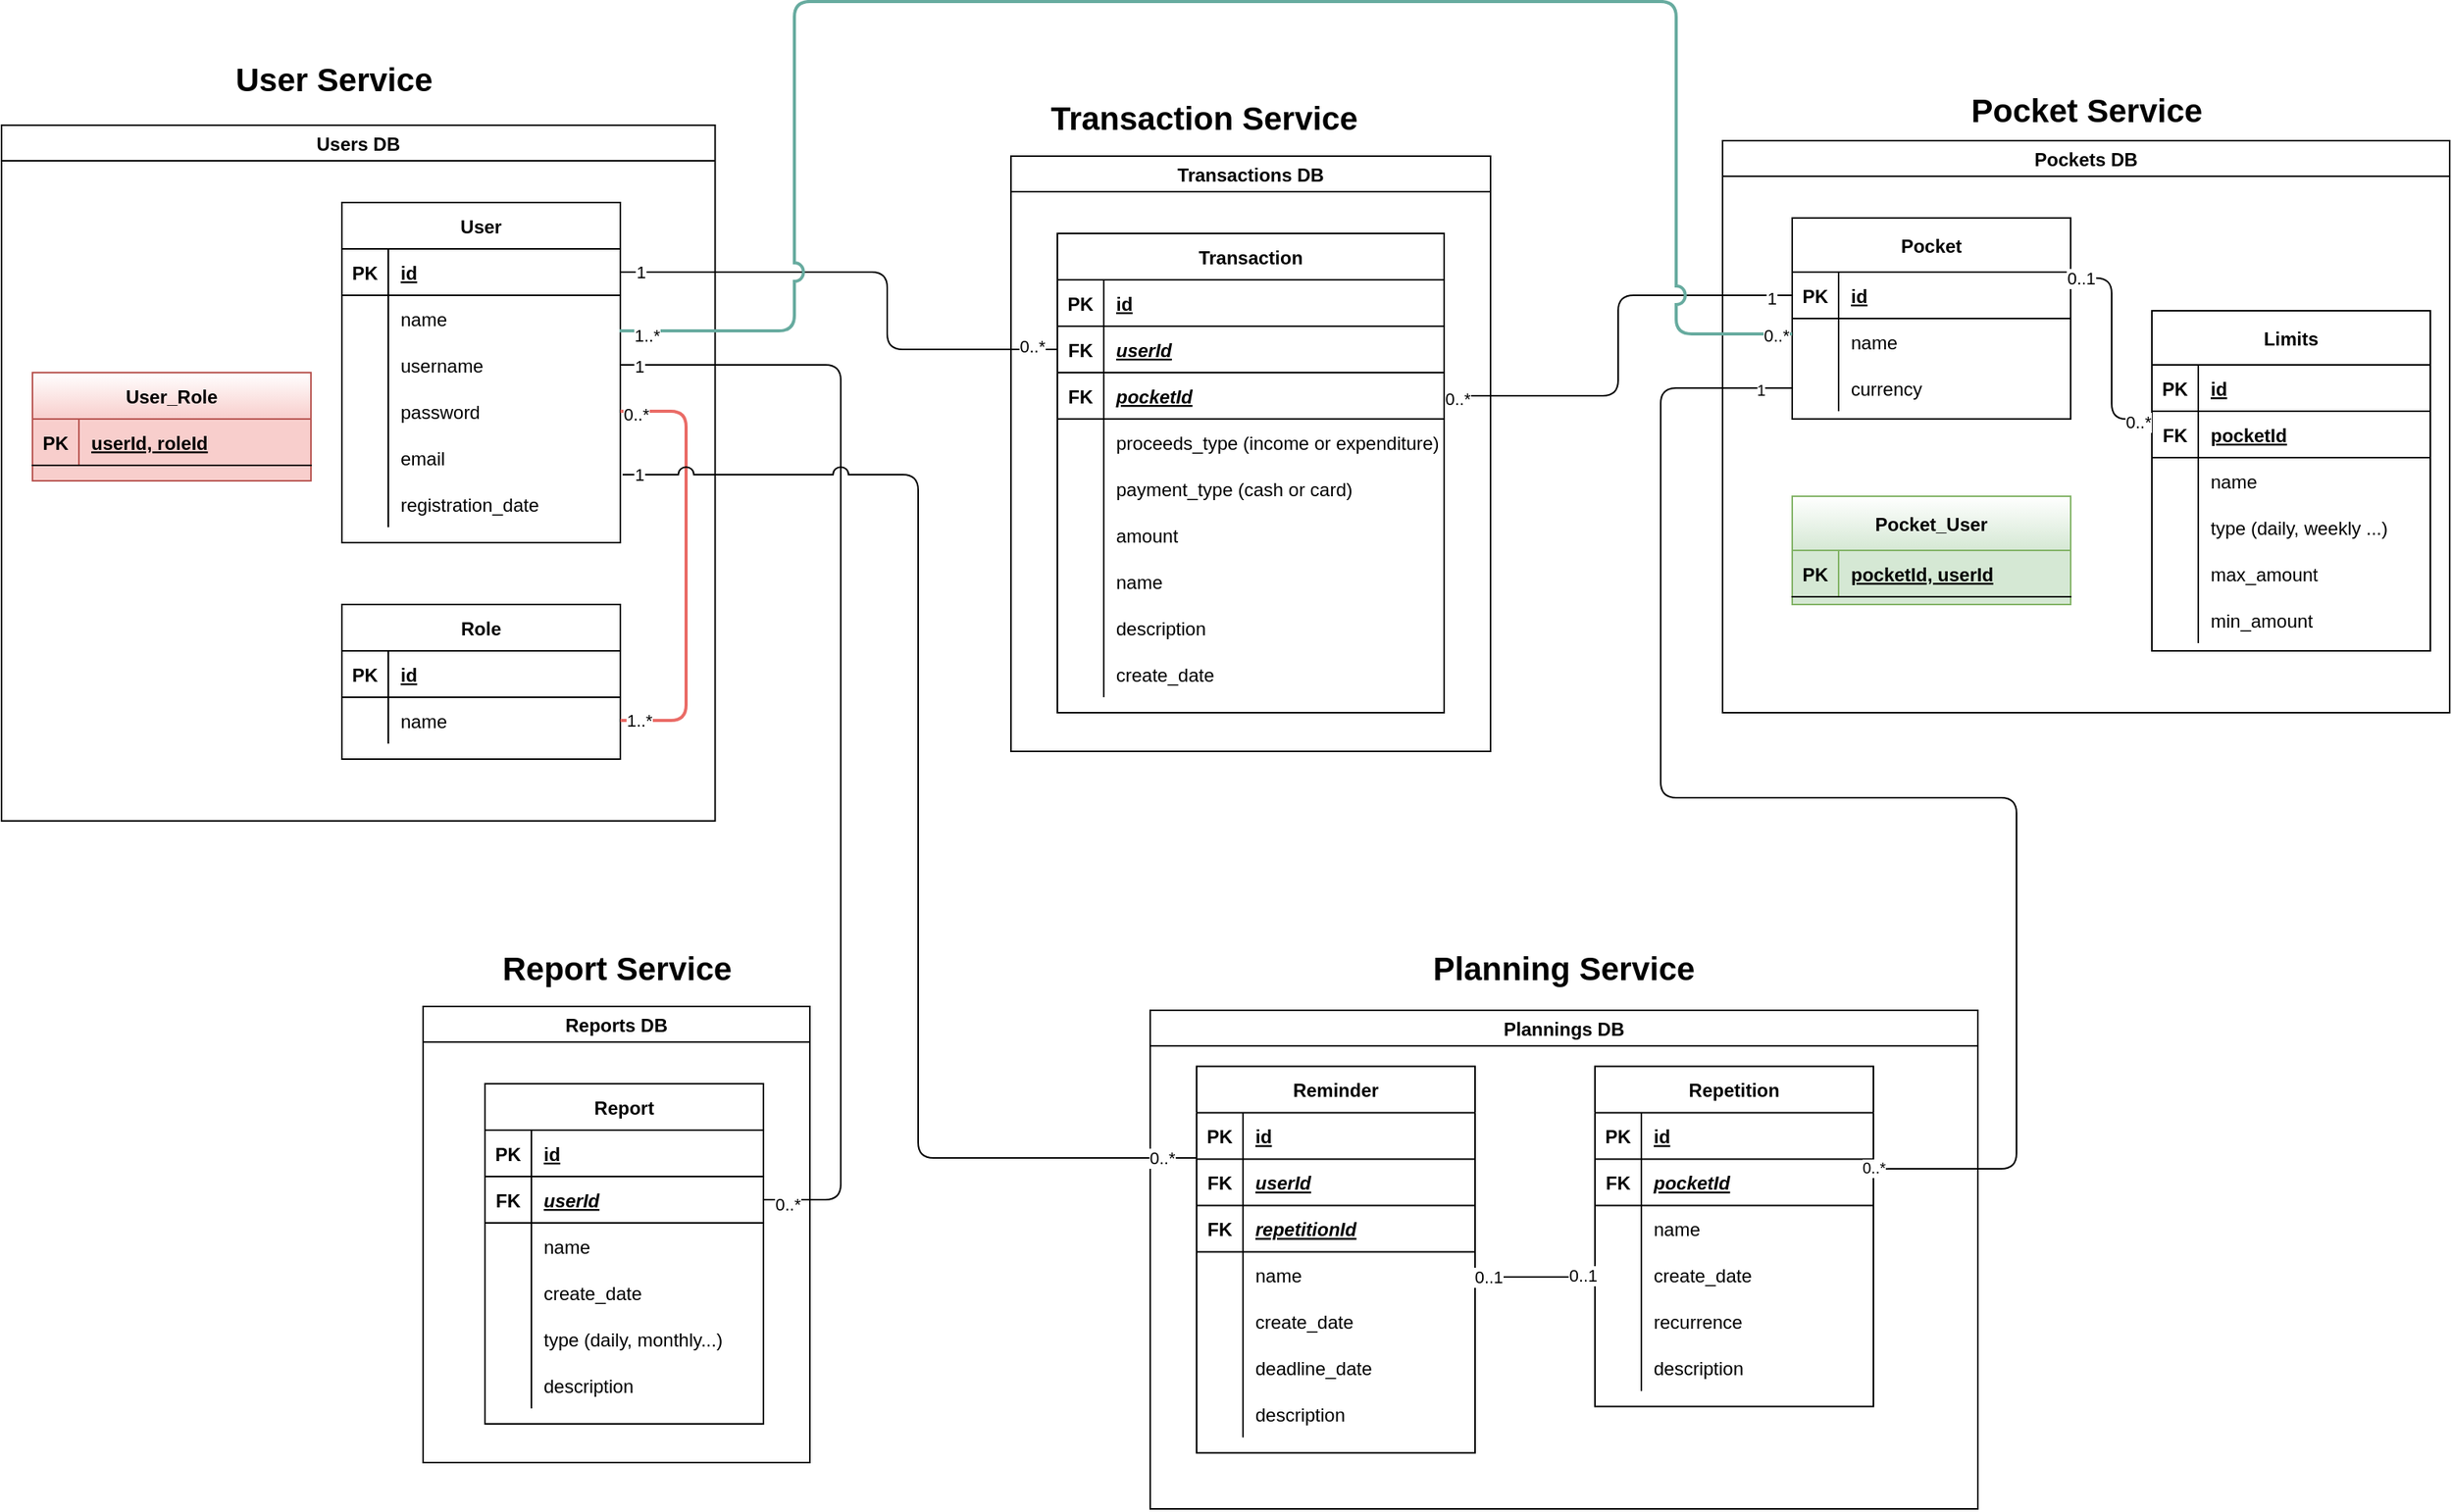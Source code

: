 <mxfile version="15.3.4" type="device"><diagram id="Ny-H4_cbtCI6miQQvlHN" name="Page-1"><mxGraphModel dx="1422" dy="794" grid="1" gridSize="10" guides="1" tooltips="1" connect="1" arrows="1" fold="1" page="1" pageScale="1" pageWidth="1700" pageHeight="1169" math="0" shadow="0"><root><mxCell id="0"/><mxCell id="1" parent="0"/><mxCell id="x8XC72IDpbSKFg_d70Hb-109" value="Plannings DB" style="swimlane;fillColor=none;" parent="1" vertex="1"><mxGeometry x="772.5" y="722.47" width="535" height="322.5" as="geometry"/></mxCell><mxCell id="x8XC72IDpbSKFg_d70Hb-57" value="Reminder" style="shape=table;startSize=30;container=1;collapsible=1;childLayout=tableLayout;fixedRows=1;rowLines=0;fontStyle=1;align=center;resizeLast=1;flipH=1;" parent="x8XC72IDpbSKFg_d70Hb-109" vertex="1"><mxGeometry x="30" y="36.25" width="180" height="250" as="geometry"><mxRectangle x="320" y="330" width="60" height="30" as="alternateBounds"/></mxGeometry></mxCell><mxCell id="x8XC72IDpbSKFg_d70Hb-58" value="" style="shape=partialRectangle;collapsible=0;dropTarget=0;pointerEvents=0;fillColor=none;top=0;left=0;bottom=1;right=0;points=[[0,0.5],[1,0.5]];portConstraint=eastwest;" parent="x8XC72IDpbSKFg_d70Hb-57" vertex="1"><mxGeometry y="30" width="180" height="30" as="geometry"/></mxCell><mxCell id="x8XC72IDpbSKFg_d70Hb-59" value="PK" style="shape=partialRectangle;connectable=0;fillColor=none;top=0;left=0;bottom=0;right=0;fontStyle=1;overflow=hidden;" parent="x8XC72IDpbSKFg_d70Hb-58" vertex="1"><mxGeometry width="30" height="30" as="geometry"><mxRectangle width="30" height="30" as="alternateBounds"/></mxGeometry></mxCell><mxCell id="x8XC72IDpbSKFg_d70Hb-60" value="id" style="shape=partialRectangle;connectable=0;fillColor=none;top=0;left=0;bottom=0;right=0;align=left;spacingLeft=6;fontStyle=5;overflow=hidden;" parent="x8XC72IDpbSKFg_d70Hb-58" vertex="1"><mxGeometry x="30" width="150" height="30" as="geometry"><mxRectangle width="150" height="30" as="alternateBounds"/></mxGeometry></mxCell><mxCell id="x8XC72IDpbSKFg_d70Hb-191" value="" style="shape=partialRectangle;collapsible=0;dropTarget=0;pointerEvents=0;fillColor=none;top=0;left=0;bottom=1;right=0;points=[[0,0.5],[1,0.5]];portConstraint=eastwest;" parent="x8XC72IDpbSKFg_d70Hb-57" vertex="1"><mxGeometry y="60" width="180" height="30" as="geometry"/></mxCell><mxCell id="x8XC72IDpbSKFg_d70Hb-192" value="FK" style="shape=partialRectangle;connectable=0;fillColor=none;top=0;left=0;bottom=0;right=0;fontStyle=1;overflow=hidden;" parent="x8XC72IDpbSKFg_d70Hb-191" vertex="1"><mxGeometry width="30" height="30" as="geometry"><mxRectangle width="30" height="30" as="alternateBounds"/></mxGeometry></mxCell><mxCell id="x8XC72IDpbSKFg_d70Hb-193" value="userId" style="shape=partialRectangle;connectable=0;fillColor=none;top=0;left=0;bottom=0;right=0;align=left;spacingLeft=6;fontStyle=7;overflow=hidden;" parent="x8XC72IDpbSKFg_d70Hb-191" vertex="1"><mxGeometry x="30" width="150" height="30" as="geometry"><mxRectangle width="150" height="30" as="alternateBounds"/></mxGeometry></mxCell><mxCell id="h6rzD6__uXM47wu0BbKr-4" style="shape=partialRectangle;collapsible=0;dropTarget=0;pointerEvents=0;fillColor=none;top=0;left=0;bottom=1;right=0;points=[[0,0.5],[1,0.5]];portConstraint=eastwest;" vertex="1" parent="x8XC72IDpbSKFg_d70Hb-57"><mxGeometry y="90" width="180" height="30" as="geometry"/></mxCell><mxCell id="h6rzD6__uXM47wu0BbKr-5" value="FK" style="shape=partialRectangle;connectable=0;fillColor=none;top=0;left=0;bottom=0;right=0;fontStyle=1;overflow=hidden;" vertex="1" parent="h6rzD6__uXM47wu0BbKr-4"><mxGeometry width="30" height="30" as="geometry"><mxRectangle width="30" height="30" as="alternateBounds"/></mxGeometry></mxCell><mxCell id="h6rzD6__uXM47wu0BbKr-6" value="repetitionId" style="shape=partialRectangle;connectable=0;fillColor=none;top=0;left=0;bottom=0;right=0;align=left;spacingLeft=6;fontStyle=7;overflow=hidden;" vertex="1" parent="h6rzD6__uXM47wu0BbKr-4"><mxGeometry x="30" width="150" height="30" as="geometry"><mxRectangle width="150" height="30" as="alternateBounds"/></mxGeometry></mxCell><mxCell id="x8XC72IDpbSKFg_d70Hb-61" value="" style="shape=partialRectangle;collapsible=0;dropTarget=0;pointerEvents=0;fillColor=none;top=0;left=0;bottom=0;right=0;points=[[0,0.5],[1,0.5]];portConstraint=eastwest;" parent="x8XC72IDpbSKFg_d70Hb-57" vertex="1"><mxGeometry y="120" width="180" height="30" as="geometry"/></mxCell><mxCell id="x8XC72IDpbSKFg_d70Hb-62" value="" style="shape=partialRectangle;connectable=0;fillColor=none;top=0;left=0;bottom=0;right=0;editable=1;overflow=hidden;" parent="x8XC72IDpbSKFg_d70Hb-61" vertex="1"><mxGeometry width="30" height="30" as="geometry"><mxRectangle width="30" height="30" as="alternateBounds"/></mxGeometry></mxCell><mxCell id="x8XC72IDpbSKFg_d70Hb-63" value="name" style="shape=partialRectangle;connectable=0;fillColor=none;top=0;left=0;bottom=0;right=0;align=left;spacingLeft=6;overflow=hidden;" parent="x8XC72IDpbSKFg_d70Hb-61" vertex="1"><mxGeometry x="30" width="150" height="30" as="geometry"><mxRectangle width="150" height="30" as="alternateBounds"/></mxGeometry></mxCell><mxCell id="x8XC72IDpbSKFg_d70Hb-64" value="" style="shape=partialRectangle;collapsible=0;dropTarget=0;pointerEvents=0;fillColor=none;top=0;left=0;bottom=0;right=0;points=[[0,0.5],[1,0.5]];portConstraint=eastwest;" parent="x8XC72IDpbSKFg_d70Hb-57" vertex="1"><mxGeometry y="150" width="180" height="30" as="geometry"/></mxCell><mxCell id="x8XC72IDpbSKFg_d70Hb-65" value="" style="shape=partialRectangle;connectable=0;fillColor=none;top=0;left=0;bottom=0;right=0;editable=1;overflow=hidden;" parent="x8XC72IDpbSKFg_d70Hb-64" vertex="1"><mxGeometry width="30" height="30" as="geometry"><mxRectangle width="30" height="30" as="alternateBounds"/></mxGeometry></mxCell><mxCell id="x8XC72IDpbSKFg_d70Hb-66" value="create_date" style="shape=partialRectangle;connectable=0;fillColor=none;top=0;left=0;bottom=0;right=0;align=left;spacingLeft=6;overflow=hidden;" parent="x8XC72IDpbSKFg_d70Hb-64" vertex="1"><mxGeometry x="30" width="150" height="30" as="geometry"><mxRectangle width="150" height="30" as="alternateBounds"/></mxGeometry></mxCell><mxCell id="x8XC72IDpbSKFg_d70Hb-67" value="" style="shape=partialRectangle;collapsible=0;dropTarget=0;pointerEvents=0;fillColor=none;top=0;left=0;bottom=0;right=0;points=[[0,0.5],[1,0.5]];portConstraint=eastwest;" parent="x8XC72IDpbSKFg_d70Hb-57" vertex="1"><mxGeometry y="180" width="180" height="30" as="geometry"/></mxCell><mxCell id="x8XC72IDpbSKFg_d70Hb-68" value="" style="shape=partialRectangle;connectable=0;fillColor=none;top=0;left=0;bottom=0;right=0;editable=1;overflow=hidden;" parent="x8XC72IDpbSKFg_d70Hb-67" vertex="1"><mxGeometry width="30" height="30" as="geometry"><mxRectangle width="30" height="30" as="alternateBounds"/></mxGeometry></mxCell><mxCell id="x8XC72IDpbSKFg_d70Hb-69" value="deadline_date" style="shape=partialRectangle;connectable=0;fillColor=none;top=0;left=0;bottom=0;right=0;align=left;spacingLeft=6;overflow=hidden;" parent="x8XC72IDpbSKFg_d70Hb-67" vertex="1"><mxGeometry x="30" width="150" height="30" as="geometry"><mxRectangle width="150" height="30" as="alternateBounds"/></mxGeometry></mxCell><mxCell id="x8XC72IDpbSKFg_d70Hb-197" value="" style="shape=partialRectangle;collapsible=0;dropTarget=0;pointerEvents=0;fillColor=none;top=0;left=0;bottom=0;right=0;points=[[0,0.5],[1,0.5]];portConstraint=eastwest;" parent="x8XC72IDpbSKFg_d70Hb-57" vertex="1"><mxGeometry y="210" width="180" height="30" as="geometry"/></mxCell><mxCell id="x8XC72IDpbSKFg_d70Hb-198" value="" style="shape=partialRectangle;connectable=0;fillColor=none;top=0;left=0;bottom=0;right=0;editable=1;overflow=hidden;" parent="x8XC72IDpbSKFg_d70Hb-197" vertex="1"><mxGeometry width="30" height="30" as="geometry"><mxRectangle width="30" height="30" as="alternateBounds"/></mxGeometry></mxCell><mxCell id="x8XC72IDpbSKFg_d70Hb-199" value="description" style="shape=partialRectangle;connectable=0;fillColor=none;top=0;left=0;bottom=0;right=0;align=left;spacingLeft=6;overflow=hidden;" parent="x8XC72IDpbSKFg_d70Hb-197" vertex="1"><mxGeometry x="30" width="150" height="30" as="geometry"><mxRectangle width="150" height="30" as="alternateBounds"/></mxGeometry></mxCell><mxCell id="x8XC72IDpbSKFg_d70Hb-212" value="Repetition" style="shape=table;startSize=30;container=1;collapsible=1;childLayout=tableLayout;fixedRows=1;rowLines=0;fontStyle=1;align=center;resizeLast=1;flipH=1;" parent="x8XC72IDpbSKFg_d70Hb-109" vertex="1"><mxGeometry x="287.5" y="36.25" width="180" height="220" as="geometry"><mxRectangle x="320" y="330" width="60" height="30" as="alternateBounds"/></mxGeometry></mxCell><mxCell id="x8XC72IDpbSKFg_d70Hb-213" value="" style="shape=partialRectangle;collapsible=0;dropTarget=0;pointerEvents=0;fillColor=none;top=0;left=0;bottom=1;right=0;points=[[0,0.5],[1,0.5]];portConstraint=eastwest;" parent="x8XC72IDpbSKFg_d70Hb-212" vertex="1"><mxGeometry y="30" width="180" height="30" as="geometry"/></mxCell><mxCell id="x8XC72IDpbSKFg_d70Hb-214" value="PK" style="shape=partialRectangle;connectable=0;fillColor=none;top=0;left=0;bottom=0;right=0;fontStyle=1;overflow=hidden;" parent="x8XC72IDpbSKFg_d70Hb-213" vertex="1"><mxGeometry width="30" height="30" as="geometry"><mxRectangle width="30" height="30" as="alternateBounds"/></mxGeometry></mxCell><mxCell id="x8XC72IDpbSKFg_d70Hb-215" value="id" style="shape=partialRectangle;connectable=0;fillColor=none;top=0;left=0;bottom=0;right=0;align=left;spacingLeft=6;fontStyle=5;overflow=hidden;" parent="x8XC72IDpbSKFg_d70Hb-213" vertex="1"><mxGeometry x="30" width="150" height="30" as="geometry"><mxRectangle width="150" height="30" as="alternateBounds"/></mxGeometry></mxCell><mxCell id="x8XC72IDpbSKFg_d70Hb-216" value="" style="shape=partialRectangle;collapsible=0;dropTarget=0;pointerEvents=0;fillColor=none;top=0;left=0;bottom=1;right=0;points=[[0,0.5],[1,0.5]];portConstraint=eastwest;" parent="x8XC72IDpbSKFg_d70Hb-212" vertex="1"><mxGeometry y="60" width="180" height="30" as="geometry"/></mxCell><mxCell id="x8XC72IDpbSKFg_d70Hb-217" value="FK" style="shape=partialRectangle;connectable=0;fillColor=none;top=0;left=0;bottom=0;right=0;fontStyle=1;overflow=hidden;" parent="x8XC72IDpbSKFg_d70Hb-216" vertex="1"><mxGeometry width="30" height="30" as="geometry"><mxRectangle width="30" height="30" as="alternateBounds"/></mxGeometry></mxCell><mxCell id="x8XC72IDpbSKFg_d70Hb-218" value="pocketId" style="shape=partialRectangle;connectable=0;fillColor=none;top=0;left=0;bottom=0;right=0;align=left;spacingLeft=6;fontStyle=7;overflow=hidden;" parent="x8XC72IDpbSKFg_d70Hb-216" vertex="1"><mxGeometry x="30" width="150" height="30" as="geometry"><mxRectangle width="150" height="30" as="alternateBounds"/></mxGeometry></mxCell><mxCell id="x8XC72IDpbSKFg_d70Hb-219" value="" style="shape=partialRectangle;collapsible=0;dropTarget=0;pointerEvents=0;fillColor=none;top=0;left=0;bottom=0;right=0;points=[[0,0.5],[1,0.5]];portConstraint=eastwest;" parent="x8XC72IDpbSKFg_d70Hb-212" vertex="1"><mxGeometry y="90" width="180" height="30" as="geometry"/></mxCell><mxCell id="x8XC72IDpbSKFg_d70Hb-220" value="" style="shape=partialRectangle;connectable=0;fillColor=none;top=0;left=0;bottom=0;right=0;editable=1;overflow=hidden;" parent="x8XC72IDpbSKFg_d70Hb-219" vertex="1"><mxGeometry width="30" height="30" as="geometry"><mxRectangle width="30" height="30" as="alternateBounds"/></mxGeometry></mxCell><mxCell id="x8XC72IDpbSKFg_d70Hb-221" value="name" style="shape=partialRectangle;connectable=0;fillColor=none;top=0;left=0;bottom=0;right=0;align=left;spacingLeft=6;overflow=hidden;" parent="x8XC72IDpbSKFg_d70Hb-219" vertex="1"><mxGeometry x="30" width="150" height="30" as="geometry"><mxRectangle width="150" height="30" as="alternateBounds"/></mxGeometry></mxCell><mxCell id="x8XC72IDpbSKFg_d70Hb-222" value="" style="shape=partialRectangle;collapsible=0;dropTarget=0;pointerEvents=0;fillColor=none;top=0;left=0;bottom=0;right=0;points=[[0,0.5],[1,0.5]];portConstraint=eastwest;" parent="x8XC72IDpbSKFg_d70Hb-212" vertex="1"><mxGeometry y="120" width="180" height="30" as="geometry"/></mxCell><mxCell id="x8XC72IDpbSKFg_d70Hb-223" value="" style="shape=partialRectangle;connectable=0;fillColor=none;top=0;left=0;bottom=0;right=0;editable=1;overflow=hidden;" parent="x8XC72IDpbSKFg_d70Hb-222" vertex="1"><mxGeometry width="30" height="30" as="geometry"><mxRectangle width="30" height="30" as="alternateBounds"/></mxGeometry></mxCell><mxCell id="x8XC72IDpbSKFg_d70Hb-224" value="create_date" style="shape=partialRectangle;connectable=0;fillColor=none;top=0;left=0;bottom=0;right=0;align=left;spacingLeft=6;overflow=hidden;" parent="x8XC72IDpbSKFg_d70Hb-222" vertex="1"><mxGeometry x="30" width="150" height="30" as="geometry"><mxRectangle width="150" height="30" as="alternateBounds"/></mxGeometry></mxCell><mxCell id="x8XC72IDpbSKFg_d70Hb-225" value="" style="shape=partialRectangle;collapsible=0;dropTarget=0;pointerEvents=0;fillColor=none;top=0;left=0;bottom=0;right=0;points=[[0,0.5],[1,0.5]];portConstraint=eastwest;" parent="x8XC72IDpbSKFg_d70Hb-212" vertex="1"><mxGeometry y="150" width="180" height="30" as="geometry"/></mxCell><mxCell id="x8XC72IDpbSKFg_d70Hb-226" value="" style="shape=partialRectangle;connectable=0;fillColor=none;top=0;left=0;bottom=0;right=0;editable=1;overflow=hidden;" parent="x8XC72IDpbSKFg_d70Hb-225" vertex="1"><mxGeometry width="30" height="30" as="geometry"><mxRectangle width="30" height="30" as="alternateBounds"/></mxGeometry></mxCell><mxCell id="x8XC72IDpbSKFg_d70Hb-227" value="recurrence" style="shape=partialRectangle;connectable=0;fillColor=none;top=0;left=0;bottom=0;right=0;align=left;spacingLeft=6;overflow=hidden;" parent="x8XC72IDpbSKFg_d70Hb-225" vertex="1"><mxGeometry x="30" width="150" height="30" as="geometry"><mxRectangle width="150" height="30" as="alternateBounds"/></mxGeometry></mxCell><mxCell id="x8XC72IDpbSKFg_d70Hb-228" value="" style="shape=partialRectangle;collapsible=0;dropTarget=0;pointerEvents=0;fillColor=none;top=0;left=0;bottom=0;right=0;points=[[0,0.5],[1,0.5]];portConstraint=eastwest;" parent="x8XC72IDpbSKFg_d70Hb-212" vertex="1"><mxGeometry y="180" width="180" height="30" as="geometry"/></mxCell><mxCell id="x8XC72IDpbSKFg_d70Hb-229" value="" style="shape=partialRectangle;connectable=0;fillColor=none;top=0;left=0;bottom=0;right=0;editable=1;overflow=hidden;" parent="x8XC72IDpbSKFg_d70Hb-228" vertex="1"><mxGeometry width="30" height="30" as="geometry"><mxRectangle width="30" height="30" as="alternateBounds"/></mxGeometry></mxCell><mxCell id="x8XC72IDpbSKFg_d70Hb-230" value="description" style="shape=partialRectangle;connectable=0;fillColor=none;top=0;left=0;bottom=0;right=0;align=left;spacingLeft=6;overflow=hidden;" parent="x8XC72IDpbSKFg_d70Hb-228" vertex="1"><mxGeometry x="30" width="150" height="30" as="geometry"><mxRectangle width="150" height="30" as="alternateBounds"/></mxGeometry></mxCell><mxCell id="h6rzD6__uXM47wu0BbKr-2" style="edgeStyle=none;curved=1;rounded=0;orthogonalLoop=1;jettySize=auto;html=1;exitX=1;exitY=0.5;exitDx=0;exitDy=0;endArrow=none;startSize=14;endSize=14;sourcePerimeterSpacing=8;targetPerimeterSpacing=8;endFill=0;entryX=0;entryY=0.5;entryDx=0;entryDy=0;" edge="1" parent="x8XC72IDpbSKFg_d70Hb-109"><mxGeometry relative="1" as="geometry"><mxPoint x="211" y="172.5" as="sourcePoint"/><mxPoint x="288.5" y="172.5" as="targetPoint"/></mxGeometry></mxCell><mxCell id="h6rzD6__uXM47wu0BbKr-8" value="0..1" style="edgeLabel;html=1;align=center;verticalAlign=middle;resizable=0;points=[];" vertex="1" connectable="0" parent="h6rzD6__uXM47wu0BbKr-2"><mxGeometry x="-0.812" relative="1" as="geometry"><mxPoint as="offset"/></mxGeometry></mxCell><mxCell id="h6rzD6__uXM47wu0BbKr-9" value="0..1" style="edgeLabel;html=1;align=center;verticalAlign=middle;resizable=0;points=[];" vertex="1" connectable="0" parent="h6rzD6__uXM47wu0BbKr-2"><mxGeometry x="0.773" y="1" relative="1" as="geometry"><mxPoint as="offset"/></mxGeometry></mxCell><mxCell id="x8XC72IDpbSKFg_d70Hb-108" value="Reports DB" style="swimlane;fillColor=none;" parent="1" vertex="1"><mxGeometry x="302.5" y="719.97" width="250" height="295" as="geometry"/></mxCell><mxCell id="x8XC72IDpbSKFg_d70Hb-43" value="Report" style="shape=table;startSize=30;container=1;collapsible=1;childLayout=tableLayout;fixedRows=1;rowLines=0;fontStyle=1;align=center;resizeLast=1;flipH=1;" parent="x8XC72IDpbSKFg_d70Hb-108" vertex="1"><mxGeometry x="40" y="50.03" width="180" height="220" as="geometry"><mxRectangle x="320" y="330" width="60" height="30" as="alternateBounds"/></mxGeometry></mxCell><mxCell id="x8XC72IDpbSKFg_d70Hb-44" value="" style="shape=partialRectangle;collapsible=0;dropTarget=0;pointerEvents=0;fillColor=none;top=0;left=0;bottom=1;right=0;points=[[0,0.5],[1,0.5]];portConstraint=eastwest;" parent="x8XC72IDpbSKFg_d70Hb-43" vertex="1"><mxGeometry y="30" width="180" height="30" as="geometry"/></mxCell><mxCell id="x8XC72IDpbSKFg_d70Hb-45" value="PK" style="shape=partialRectangle;connectable=0;fillColor=none;top=0;left=0;bottom=0;right=0;fontStyle=1;overflow=hidden;" parent="x8XC72IDpbSKFg_d70Hb-44" vertex="1"><mxGeometry width="30" height="30" as="geometry"><mxRectangle width="30" height="30" as="alternateBounds"/></mxGeometry></mxCell><mxCell id="x8XC72IDpbSKFg_d70Hb-46" value="id" style="shape=partialRectangle;connectable=0;fillColor=none;top=0;left=0;bottom=0;right=0;align=left;spacingLeft=6;fontStyle=5;overflow=hidden;" parent="x8XC72IDpbSKFg_d70Hb-44" vertex="1"><mxGeometry x="30" width="150" height="30" as="geometry"><mxRectangle width="150" height="30" as="alternateBounds"/></mxGeometry></mxCell><mxCell id="x8XC72IDpbSKFg_d70Hb-131" value="" style="shape=partialRectangle;collapsible=0;dropTarget=0;pointerEvents=0;fillColor=none;top=0;left=0;bottom=1;right=0;points=[[0,0.5],[1,0.5]];portConstraint=eastwest;" parent="x8XC72IDpbSKFg_d70Hb-43" vertex="1"><mxGeometry y="60" width="180" height="30" as="geometry"/></mxCell><mxCell id="x8XC72IDpbSKFg_d70Hb-132" value="FK" style="shape=partialRectangle;connectable=0;fillColor=none;top=0;left=0;bottom=0;right=0;fontStyle=1;overflow=hidden;" parent="x8XC72IDpbSKFg_d70Hb-131" vertex="1"><mxGeometry width="30" height="30" as="geometry"><mxRectangle width="30" height="30" as="alternateBounds"/></mxGeometry></mxCell><mxCell id="x8XC72IDpbSKFg_d70Hb-133" value="userId" style="shape=partialRectangle;connectable=0;fillColor=none;top=0;left=0;bottom=0;right=0;align=left;spacingLeft=6;fontStyle=7;overflow=hidden;" parent="x8XC72IDpbSKFg_d70Hb-131" vertex="1"><mxGeometry x="30" width="150" height="30" as="geometry"><mxRectangle width="150" height="30" as="alternateBounds"/></mxGeometry></mxCell><mxCell id="x8XC72IDpbSKFg_d70Hb-47" value="" style="shape=partialRectangle;collapsible=0;dropTarget=0;pointerEvents=0;fillColor=none;top=0;left=0;bottom=0;right=0;points=[[0,0.5],[1,0.5]];portConstraint=eastwest;" parent="x8XC72IDpbSKFg_d70Hb-43" vertex="1"><mxGeometry y="90" width="180" height="30" as="geometry"/></mxCell><mxCell id="x8XC72IDpbSKFg_d70Hb-48" value="" style="shape=partialRectangle;connectable=0;fillColor=none;top=0;left=0;bottom=0;right=0;editable=1;overflow=hidden;" parent="x8XC72IDpbSKFg_d70Hb-47" vertex="1"><mxGeometry width="30" height="30" as="geometry"><mxRectangle width="30" height="30" as="alternateBounds"/></mxGeometry></mxCell><mxCell id="x8XC72IDpbSKFg_d70Hb-49" value="name" style="shape=partialRectangle;connectable=0;fillColor=none;top=0;left=0;bottom=0;right=0;align=left;spacingLeft=6;overflow=hidden;" parent="x8XC72IDpbSKFg_d70Hb-47" vertex="1"><mxGeometry x="30" width="150" height="30" as="geometry"><mxRectangle width="150" height="30" as="alternateBounds"/></mxGeometry></mxCell><mxCell id="x8XC72IDpbSKFg_d70Hb-50" value="" style="shape=partialRectangle;collapsible=0;dropTarget=0;pointerEvents=0;fillColor=none;top=0;left=0;bottom=0;right=0;points=[[0,0.5],[1,0.5]];portConstraint=eastwest;" parent="x8XC72IDpbSKFg_d70Hb-43" vertex="1"><mxGeometry y="120" width="180" height="30" as="geometry"/></mxCell><mxCell id="x8XC72IDpbSKFg_d70Hb-51" value="" style="shape=partialRectangle;connectable=0;fillColor=none;top=0;left=0;bottom=0;right=0;editable=1;overflow=hidden;" parent="x8XC72IDpbSKFg_d70Hb-50" vertex="1"><mxGeometry width="30" height="30" as="geometry"><mxRectangle width="30" height="30" as="alternateBounds"/></mxGeometry></mxCell><mxCell id="x8XC72IDpbSKFg_d70Hb-52" value="create_date" style="shape=partialRectangle;connectable=0;fillColor=none;top=0;left=0;bottom=0;right=0;align=left;spacingLeft=6;overflow=hidden;" parent="x8XC72IDpbSKFg_d70Hb-50" vertex="1"><mxGeometry x="30" width="150" height="30" as="geometry"><mxRectangle width="150" height="30" as="alternateBounds"/></mxGeometry></mxCell><mxCell id="h6rzD6__uXM47wu0BbKr-10" value="" style="shape=partialRectangle;collapsible=0;dropTarget=0;pointerEvents=0;fillColor=none;top=0;left=0;bottom=0;right=0;points=[[0,0.5],[1,0.5]];portConstraint=eastwest;" vertex="1" parent="x8XC72IDpbSKFg_d70Hb-43"><mxGeometry y="150" width="180" height="30" as="geometry"/></mxCell><mxCell id="h6rzD6__uXM47wu0BbKr-11" value="" style="shape=partialRectangle;connectable=0;fillColor=none;top=0;left=0;bottom=0;right=0;editable=1;overflow=hidden;" vertex="1" parent="h6rzD6__uXM47wu0BbKr-10"><mxGeometry width="30" height="30" as="geometry"><mxRectangle width="30" height="30" as="alternateBounds"/></mxGeometry></mxCell><mxCell id="h6rzD6__uXM47wu0BbKr-12" value="type (daily, monthly...)" style="shape=partialRectangle;connectable=0;fillColor=none;top=0;left=0;bottom=0;right=0;align=left;spacingLeft=6;overflow=hidden;" vertex="1" parent="h6rzD6__uXM47wu0BbKr-10"><mxGeometry x="30" width="150" height="30" as="geometry"><mxRectangle width="150" height="30" as="alternateBounds"/></mxGeometry></mxCell><mxCell id="x8XC72IDpbSKFg_d70Hb-194" value="" style="shape=partialRectangle;collapsible=0;dropTarget=0;pointerEvents=0;fillColor=none;top=0;left=0;bottom=0;right=0;points=[[0,0.5],[1,0.5]];portConstraint=eastwest;" parent="x8XC72IDpbSKFg_d70Hb-43" vertex="1"><mxGeometry y="180" width="180" height="30" as="geometry"/></mxCell><mxCell id="x8XC72IDpbSKFg_d70Hb-195" value="" style="shape=partialRectangle;connectable=0;fillColor=none;top=0;left=0;bottom=0;right=0;editable=1;overflow=hidden;" parent="x8XC72IDpbSKFg_d70Hb-194" vertex="1"><mxGeometry width="30" height="30" as="geometry"><mxRectangle width="30" height="30" as="alternateBounds"/></mxGeometry></mxCell><mxCell id="x8XC72IDpbSKFg_d70Hb-196" value="description" style="shape=partialRectangle;connectable=0;fillColor=none;top=0;left=0;bottom=0;right=0;align=left;spacingLeft=6;overflow=hidden;" parent="x8XC72IDpbSKFg_d70Hb-194" vertex="1"><mxGeometry x="30" width="150" height="30" as="geometry"><mxRectangle width="150" height="30" as="alternateBounds"/></mxGeometry></mxCell><mxCell id="x8XC72IDpbSKFg_d70Hb-107" value="Users DB" style="swimlane;startSize=23;swimlaneFillColor=none;fillColor=none;" parent="1" vertex="1"><mxGeometry x="30" y="149.97" width="461.25" height="450" as="geometry"/></mxCell><mxCell id="x8XC72IDpbSKFg_d70Hb-136" value="Role" style="shape=table;startSize=30;container=1;collapsible=1;childLayout=tableLayout;fixedRows=1;rowLines=0;fontStyle=1;align=center;resizeLast=1;flipH=1;" parent="x8XC72IDpbSKFg_d70Hb-107" vertex="1"><mxGeometry x="220" y="310.03" width="180" height="100" as="geometry"><mxRectangle x="320" y="330" width="60" height="30" as="alternateBounds"/></mxGeometry></mxCell><mxCell id="x8XC72IDpbSKFg_d70Hb-137" value="" style="shape=partialRectangle;collapsible=0;dropTarget=0;pointerEvents=0;fillColor=none;top=0;left=0;bottom=1;right=0;points=[[0,0.5],[1,0.5]];portConstraint=eastwest;" parent="x8XC72IDpbSKFg_d70Hb-136" vertex="1"><mxGeometry y="30" width="180" height="30" as="geometry"/></mxCell><mxCell id="x8XC72IDpbSKFg_d70Hb-138" value="PK" style="shape=partialRectangle;connectable=0;fillColor=none;top=0;left=0;bottom=0;right=0;fontStyle=1;overflow=hidden;" parent="x8XC72IDpbSKFg_d70Hb-137" vertex="1"><mxGeometry width="30" height="30" as="geometry"><mxRectangle width="30" height="30" as="alternateBounds"/></mxGeometry></mxCell><mxCell id="x8XC72IDpbSKFg_d70Hb-139" value="id" style="shape=partialRectangle;connectable=0;fillColor=none;top=0;left=0;bottom=0;right=0;align=left;spacingLeft=6;fontStyle=5;overflow=hidden;" parent="x8XC72IDpbSKFg_d70Hb-137" vertex="1"><mxGeometry x="30" width="150" height="30" as="geometry"><mxRectangle width="150" height="30" as="alternateBounds"/></mxGeometry></mxCell><mxCell id="x8XC72IDpbSKFg_d70Hb-140" value="" style="shape=partialRectangle;collapsible=0;dropTarget=0;pointerEvents=0;fillColor=none;top=0;left=0;bottom=0;right=0;points=[[0,0.5],[1,0.5]];portConstraint=eastwest;" parent="x8XC72IDpbSKFg_d70Hb-136" vertex="1"><mxGeometry y="60" width="180" height="30" as="geometry"/></mxCell><mxCell id="x8XC72IDpbSKFg_d70Hb-141" value="" style="shape=partialRectangle;connectable=0;fillColor=none;top=0;left=0;bottom=0;right=0;editable=1;overflow=hidden;" parent="x8XC72IDpbSKFg_d70Hb-140" vertex="1"><mxGeometry width="30" height="30" as="geometry"><mxRectangle width="30" height="30" as="alternateBounds"/></mxGeometry></mxCell><mxCell id="x8XC72IDpbSKFg_d70Hb-142" value="name" style="shape=partialRectangle;connectable=0;fillColor=none;top=0;left=0;bottom=0;right=0;align=left;spacingLeft=6;overflow=hidden;" parent="x8XC72IDpbSKFg_d70Hb-140" vertex="1"><mxGeometry x="30" width="150" height="30" as="geometry"><mxRectangle width="150" height="30" as="alternateBounds"/></mxGeometry></mxCell><mxCell id="h6rzD6__uXM47wu0BbKr-41" value="User_Role" style="shape=table;startSize=30;container=1;collapsible=1;childLayout=tableLayout;fixedRows=1;rowLines=0;fontStyle=1;align=center;resizeLast=1;flipH=1;fillColor=#f8cecc;strokeColor=#b85450;gradientColor=#ffffff;swimlaneFillColor=#F8CECC;gradientDirection=north;" vertex="1" parent="x8XC72IDpbSKFg_d70Hb-107"><mxGeometry x="20" y="160.03" width="180" height="70" as="geometry"><mxRectangle x="320" y="330" width="60" height="30" as="alternateBounds"/></mxGeometry></mxCell><mxCell id="h6rzD6__uXM47wu0BbKr-42" value="" style="shape=partialRectangle;collapsible=0;dropTarget=0;pointerEvents=0;fillColor=none;top=0;left=0;bottom=1;right=0;points=[[0,0.5],[1,0.5]];portConstraint=eastwest;" vertex="1" parent="h6rzD6__uXM47wu0BbKr-41"><mxGeometry y="30" width="180" height="30" as="geometry"/></mxCell><mxCell id="h6rzD6__uXM47wu0BbKr-43" value="PK" style="shape=partialRectangle;connectable=0;fillColor=none;top=0;left=0;bottom=0;right=0;fontStyle=1;overflow=hidden;" vertex="1" parent="h6rzD6__uXM47wu0BbKr-42"><mxGeometry width="30" height="30" as="geometry"><mxRectangle width="30" height="30" as="alternateBounds"/></mxGeometry></mxCell><mxCell id="h6rzD6__uXM47wu0BbKr-44" value="userId, roleId" style="shape=partialRectangle;connectable=0;fillColor=none;top=0;left=0;bottom=0;right=0;align=left;spacingLeft=6;fontStyle=5;overflow=hidden;" vertex="1" parent="h6rzD6__uXM47wu0BbKr-42"><mxGeometry x="30" width="150" height="30" as="geometry"><mxRectangle width="150" height="30" as="alternateBounds"/></mxGeometry></mxCell><mxCell id="x8XC72IDpbSKFg_d70Hb-1" value="User" style="shape=table;startSize=30;container=1;collapsible=1;childLayout=tableLayout;fixedRows=1;rowLines=0;fontStyle=1;align=center;resizeLast=1;flipH=1;" parent="x8XC72IDpbSKFg_d70Hb-107" vertex="1"><mxGeometry x="220" y="50.03" width="180" height="220" as="geometry"><mxRectangle x="320" y="330" width="60" height="30" as="alternateBounds"/></mxGeometry></mxCell><mxCell id="x8XC72IDpbSKFg_d70Hb-2" value="" style="shape=partialRectangle;collapsible=0;dropTarget=0;pointerEvents=0;fillColor=none;top=0;left=0;bottom=1;right=0;points=[[0,0.5],[1,0.5]];portConstraint=eastwest;" parent="x8XC72IDpbSKFg_d70Hb-1" vertex="1"><mxGeometry y="30" width="180" height="30" as="geometry"/></mxCell><mxCell id="x8XC72IDpbSKFg_d70Hb-3" value="PK" style="shape=partialRectangle;connectable=0;fillColor=none;top=0;left=0;bottom=0;right=0;fontStyle=1;overflow=hidden;" parent="x8XC72IDpbSKFg_d70Hb-2" vertex="1"><mxGeometry width="30" height="30" as="geometry"><mxRectangle width="30" height="30" as="alternateBounds"/></mxGeometry></mxCell><mxCell id="x8XC72IDpbSKFg_d70Hb-4" value="id" style="shape=partialRectangle;connectable=0;fillColor=none;top=0;left=0;bottom=0;right=0;align=left;spacingLeft=6;fontStyle=5;overflow=hidden;" parent="x8XC72IDpbSKFg_d70Hb-2" vertex="1"><mxGeometry x="30" width="150" height="30" as="geometry"><mxRectangle width="150" height="30" as="alternateBounds"/></mxGeometry></mxCell><mxCell id="x8XC72IDpbSKFg_d70Hb-5" value="" style="shape=partialRectangle;collapsible=0;dropTarget=0;pointerEvents=0;fillColor=none;top=0;left=0;bottom=0;right=0;points=[[0,0.5],[1,0.5]];portConstraint=eastwest;" parent="x8XC72IDpbSKFg_d70Hb-1" vertex="1"><mxGeometry y="60" width="180" height="30" as="geometry"/></mxCell><mxCell id="x8XC72IDpbSKFg_d70Hb-6" value="" style="shape=partialRectangle;connectable=0;fillColor=none;top=0;left=0;bottom=0;right=0;editable=1;overflow=hidden;" parent="x8XC72IDpbSKFg_d70Hb-5" vertex="1"><mxGeometry width="30" height="30" as="geometry"><mxRectangle width="30" height="30" as="alternateBounds"/></mxGeometry></mxCell><mxCell id="x8XC72IDpbSKFg_d70Hb-7" value="name" style="shape=partialRectangle;connectable=0;fillColor=none;top=0;left=0;bottom=0;right=0;align=left;spacingLeft=6;overflow=hidden;" parent="x8XC72IDpbSKFg_d70Hb-5" vertex="1"><mxGeometry x="30" width="150" height="30" as="geometry"><mxRectangle width="150" height="30" as="alternateBounds"/></mxGeometry></mxCell><mxCell id="x8XC72IDpbSKFg_d70Hb-8" value="" style="shape=partialRectangle;collapsible=0;dropTarget=0;pointerEvents=0;fillColor=none;top=0;left=0;bottom=0;right=0;points=[[0,0.5],[1,0.5]];portConstraint=eastwest;" parent="x8XC72IDpbSKFg_d70Hb-1" vertex="1"><mxGeometry y="90" width="180" height="30" as="geometry"/></mxCell><mxCell id="x8XC72IDpbSKFg_d70Hb-9" value="" style="shape=partialRectangle;connectable=0;fillColor=none;top=0;left=0;bottom=0;right=0;editable=1;overflow=hidden;" parent="x8XC72IDpbSKFg_d70Hb-8" vertex="1"><mxGeometry width="30" height="30" as="geometry"><mxRectangle width="30" height="30" as="alternateBounds"/></mxGeometry></mxCell><mxCell id="x8XC72IDpbSKFg_d70Hb-10" value="username" style="shape=partialRectangle;connectable=0;fillColor=none;top=0;left=0;bottom=0;right=0;align=left;spacingLeft=6;overflow=hidden;" parent="x8XC72IDpbSKFg_d70Hb-8" vertex="1"><mxGeometry x="30" width="150" height="30" as="geometry"><mxRectangle width="150" height="30" as="alternateBounds"/></mxGeometry></mxCell><mxCell id="x8XC72IDpbSKFg_d70Hb-11" value="" style="shape=partialRectangle;collapsible=0;dropTarget=0;pointerEvents=0;fillColor=none;top=0;left=0;bottom=0;right=0;points=[[0,0.5],[1,0.5]];portConstraint=eastwest;" parent="x8XC72IDpbSKFg_d70Hb-1" vertex="1"><mxGeometry y="120" width="180" height="30" as="geometry"/></mxCell><mxCell id="x8XC72IDpbSKFg_d70Hb-12" value="" style="shape=partialRectangle;connectable=0;fillColor=none;top=0;left=0;bottom=0;right=0;editable=1;overflow=hidden;" parent="x8XC72IDpbSKFg_d70Hb-11" vertex="1"><mxGeometry width="30" height="30" as="geometry"><mxRectangle width="30" height="30" as="alternateBounds"/></mxGeometry></mxCell><mxCell id="x8XC72IDpbSKFg_d70Hb-13" value="password" style="shape=partialRectangle;connectable=0;fillColor=none;top=0;left=0;bottom=0;right=0;align=left;spacingLeft=6;overflow=hidden;" parent="x8XC72IDpbSKFg_d70Hb-11" vertex="1"><mxGeometry x="30" width="150" height="30" as="geometry"><mxRectangle width="150" height="30" as="alternateBounds"/></mxGeometry></mxCell><mxCell id="x8XC72IDpbSKFg_d70Hb-110" value="" style="shape=partialRectangle;collapsible=0;dropTarget=0;pointerEvents=0;fillColor=none;top=0;left=0;bottom=0;right=0;points=[[0,0.5],[1,0.5]];portConstraint=eastwest;" parent="x8XC72IDpbSKFg_d70Hb-1" vertex="1"><mxGeometry y="150" width="180" height="30" as="geometry"/></mxCell><mxCell id="x8XC72IDpbSKFg_d70Hb-111" value="" style="shape=partialRectangle;connectable=0;fillColor=none;top=0;left=0;bottom=0;right=0;editable=1;overflow=hidden;" parent="x8XC72IDpbSKFg_d70Hb-110" vertex="1"><mxGeometry width="30" height="30" as="geometry"><mxRectangle width="30" height="30" as="alternateBounds"/></mxGeometry></mxCell><mxCell id="x8XC72IDpbSKFg_d70Hb-112" value="email" style="shape=partialRectangle;connectable=0;fillColor=none;top=0;left=0;bottom=0;right=0;align=left;spacingLeft=6;overflow=hidden;" parent="x8XC72IDpbSKFg_d70Hb-110" vertex="1"><mxGeometry x="30" width="150" height="30" as="geometry"><mxRectangle width="150" height="30" as="alternateBounds"/></mxGeometry></mxCell><mxCell id="x8XC72IDpbSKFg_d70Hb-181" value="" style="shape=partialRectangle;collapsible=0;dropTarget=0;pointerEvents=0;fillColor=none;top=0;left=0;bottom=0;right=0;points=[[0,0.5],[1,0.5]];portConstraint=eastwest;" parent="x8XC72IDpbSKFg_d70Hb-1" vertex="1"><mxGeometry y="180" width="180" height="30" as="geometry"/></mxCell><mxCell id="x8XC72IDpbSKFg_d70Hb-182" value="" style="shape=partialRectangle;connectable=0;fillColor=none;top=0;left=0;bottom=0;right=0;editable=1;overflow=hidden;" parent="x8XC72IDpbSKFg_d70Hb-181" vertex="1"><mxGeometry width="30" height="30" as="geometry"><mxRectangle width="30" height="30" as="alternateBounds"/></mxGeometry></mxCell><mxCell id="x8XC72IDpbSKFg_d70Hb-183" value="registration_date" style="shape=partialRectangle;connectable=0;fillColor=none;top=0;left=0;bottom=0;right=0;align=left;spacingLeft=6;overflow=hidden;" parent="x8XC72IDpbSKFg_d70Hb-181" vertex="1"><mxGeometry x="30" width="150" height="30" as="geometry"><mxRectangle width="150" height="30" as="alternateBounds"/></mxGeometry></mxCell><mxCell id="x8XC72IDpbSKFg_d70Hb-153" style="edgeStyle=orthogonalEdgeStyle;rounded=1;jumpStyle=arc;jumpSize=10;orthogonalLoop=1;jettySize=auto;html=1;exitX=1;exitY=0.5;exitDx=0;exitDy=0;entryX=1;entryY=0.5;entryDx=0;entryDy=0;endArrow=none;endFill=0;strokeWidth=2;strokeColor=#EA6B66;" parent="x8XC72IDpbSKFg_d70Hb-107" source="x8XC72IDpbSKFg_d70Hb-11" target="x8XC72IDpbSKFg_d70Hb-140" edge="1"><mxGeometry relative="1" as="geometry"><Array as="points"><mxPoint x="442.5" y="185.0"/><mxPoint x="442.5" y="385"/></Array></mxGeometry></mxCell><mxCell id="x8XC72IDpbSKFg_d70Hb-154" value="0..*" style="edgeLabel;html=1;align=center;verticalAlign=middle;resizable=0;points=[];" parent="x8XC72IDpbSKFg_d70Hb-153" vertex="1" connectable="0"><mxGeometry x="-0.933" y="-2" relative="1" as="geometry"><mxPoint as="offset"/></mxGeometry></mxCell><mxCell id="x8XC72IDpbSKFg_d70Hb-155" value="1..*" style="edgeLabel;html=1;align=center;verticalAlign=middle;resizable=0;points=[];" parent="x8XC72IDpbSKFg_d70Hb-153" vertex="1" connectable="0"><mxGeometry x="0.927" relative="1" as="geometry"><mxPoint x="1" as="offset"/></mxGeometry></mxCell><mxCell id="x8XC72IDpbSKFg_d70Hb-106" value="Pockets DB" style="swimlane;fillColor=none;" parent="1" vertex="1"><mxGeometry x="1142.5" y="159.97" width="470" height="370" as="geometry"/></mxCell><mxCell id="h6rzD6__uXM47wu0BbKr-13" value="Pocket_User" style="shape=table;startSize=35;container=1;collapsible=1;childLayout=tableLayout;fixedRows=1;rowLines=0;fontStyle=1;align=center;resizeLast=1;flipH=1;fillColor=#d5e8d4;strokeColor=#82b366;gradientColor=#ffffff;gradientDirection=north;swimlaneFillColor=#D5E8D4;" vertex="1" parent="x8XC72IDpbSKFg_d70Hb-106"><mxGeometry x="45" y="230.03" width="180" height="70" as="geometry"><mxRectangle x="320" y="330" width="60" height="30" as="alternateBounds"/></mxGeometry></mxCell><mxCell id="h6rzD6__uXM47wu0BbKr-14" value="" style="shape=partialRectangle;collapsible=0;dropTarget=0;pointerEvents=0;fillColor=none;top=0;left=0;bottom=1;right=0;points=[[0,0.5],[1,0.5]];portConstraint=eastwest;" vertex="1" parent="h6rzD6__uXM47wu0BbKr-13"><mxGeometry y="35" width="180" height="30" as="geometry"/></mxCell><mxCell id="h6rzD6__uXM47wu0BbKr-15" value="PK" style="shape=partialRectangle;connectable=0;fillColor=none;top=0;left=0;bottom=0;right=0;fontStyle=1;overflow=hidden;" vertex="1" parent="h6rzD6__uXM47wu0BbKr-14"><mxGeometry width="30" height="30" as="geometry"><mxRectangle width="30" height="30" as="alternateBounds"/></mxGeometry></mxCell><mxCell id="h6rzD6__uXM47wu0BbKr-16" value="pocketId, userId" style="shape=partialRectangle;connectable=0;fillColor=none;top=0;left=0;bottom=0;right=0;align=left;spacingLeft=6;fontStyle=5;overflow=hidden;" vertex="1" parent="h6rzD6__uXM47wu0BbKr-14"><mxGeometry x="30" width="150" height="30" as="geometry"><mxRectangle width="150" height="30" as="alternateBounds"/></mxGeometry></mxCell><mxCell id="x8XC72IDpbSKFg_d70Hb-29" value="Pocket" style="shape=table;startSize=35;container=1;collapsible=1;childLayout=tableLayout;fixedRows=1;rowLines=0;fontStyle=1;align=center;resizeLast=1;flipH=1;" parent="x8XC72IDpbSKFg_d70Hb-106" vertex="1"><mxGeometry x="45" y="50" width="180" height="130" as="geometry"><mxRectangle x="320" y="330" width="60" height="30" as="alternateBounds"/></mxGeometry></mxCell><mxCell id="x8XC72IDpbSKFg_d70Hb-30" value="" style="shape=partialRectangle;collapsible=0;dropTarget=0;pointerEvents=0;fillColor=none;top=0;left=0;bottom=1;right=0;points=[[0,0.5],[1,0.5]];portConstraint=eastwest;" parent="x8XC72IDpbSKFg_d70Hb-29" vertex="1"><mxGeometry y="35" width="180" height="30" as="geometry"/></mxCell><mxCell id="x8XC72IDpbSKFg_d70Hb-31" value="PK" style="shape=partialRectangle;connectable=0;fillColor=none;top=0;left=0;bottom=0;right=0;fontStyle=1;overflow=hidden;" parent="x8XC72IDpbSKFg_d70Hb-30" vertex="1"><mxGeometry width="30" height="30" as="geometry"><mxRectangle width="30" height="30" as="alternateBounds"/></mxGeometry></mxCell><mxCell id="x8XC72IDpbSKFg_d70Hb-32" value="id" style="shape=partialRectangle;connectable=0;fillColor=none;top=0;left=0;bottom=0;right=0;align=left;spacingLeft=6;fontStyle=5;overflow=hidden;" parent="x8XC72IDpbSKFg_d70Hb-30" vertex="1"><mxGeometry x="30" width="150" height="30" as="geometry"><mxRectangle width="150" height="30" as="alternateBounds"/></mxGeometry></mxCell><mxCell id="x8XC72IDpbSKFg_d70Hb-33" value="" style="shape=partialRectangle;collapsible=0;dropTarget=0;pointerEvents=0;fillColor=none;top=0;left=0;bottom=0;right=0;points=[[0,0.5],[1,0.5]];portConstraint=eastwest;" parent="x8XC72IDpbSKFg_d70Hb-29" vertex="1"><mxGeometry y="65" width="180" height="30" as="geometry"/></mxCell><mxCell id="x8XC72IDpbSKFg_d70Hb-34" value="" style="shape=partialRectangle;connectable=0;fillColor=none;top=0;left=0;bottom=0;right=0;editable=1;overflow=hidden;" parent="x8XC72IDpbSKFg_d70Hb-33" vertex="1"><mxGeometry width="30" height="30" as="geometry"><mxRectangle width="30" height="30" as="alternateBounds"/></mxGeometry></mxCell><mxCell id="x8XC72IDpbSKFg_d70Hb-35" value="name" style="shape=partialRectangle;connectable=0;fillColor=none;top=0;left=0;bottom=0;right=0;align=left;spacingLeft=6;overflow=hidden;" parent="x8XC72IDpbSKFg_d70Hb-33" vertex="1"><mxGeometry x="30" width="150" height="30" as="geometry"><mxRectangle width="150" height="30" as="alternateBounds"/></mxGeometry></mxCell><mxCell id="x8XC72IDpbSKFg_d70Hb-206" value="" style="shape=partialRectangle;collapsible=0;dropTarget=0;pointerEvents=0;fillColor=none;top=0;left=0;bottom=0;right=0;points=[[0,0.5],[1,0.5]];portConstraint=eastwest;" parent="x8XC72IDpbSKFg_d70Hb-29" vertex="1"><mxGeometry y="95" width="180" height="30" as="geometry"/></mxCell><mxCell id="x8XC72IDpbSKFg_d70Hb-207" value="" style="shape=partialRectangle;connectable=0;fillColor=none;top=0;left=0;bottom=0;right=0;editable=1;overflow=hidden;" parent="x8XC72IDpbSKFg_d70Hb-206" vertex="1"><mxGeometry width="30" height="30" as="geometry"><mxRectangle width="30" height="30" as="alternateBounds"/></mxGeometry></mxCell><mxCell id="x8XC72IDpbSKFg_d70Hb-208" value="currency" style="shape=partialRectangle;connectable=0;fillColor=none;top=0;left=0;bottom=0;right=0;align=left;spacingLeft=6;overflow=hidden;" parent="x8XC72IDpbSKFg_d70Hb-206" vertex="1"><mxGeometry x="30" width="150" height="30" as="geometry"><mxRectangle width="150" height="30" as="alternateBounds"/></mxGeometry></mxCell><mxCell id="h6rzD6__uXM47wu0BbKr-23" value="Limits" style="shape=table;startSize=35;container=1;collapsible=1;childLayout=tableLayout;fixedRows=1;rowLines=0;fontStyle=1;align=center;resizeLast=1;flipH=1;" vertex="1" parent="x8XC72IDpbSKFg_d70Hb-106"><mxGeometry x="277.5" y="110.03" width="180" height="220" as="geometry"><mxRectangle x="320" y="330" width="60" height="30" as="alternateBounds"/></mxGeometry></mxCell><mxCell id="h6rzD6__uXM47wu0BbKr-24" value="" style="shape=partialRectangle;collapsible=0;dropTarget=0;pointerEvents=0;fillColor=none;top=0;left=0;bottom=1;right=0;points=[[0,0.5],[1,0.5]];portConstraint=eastwest;" vertex="1" parent="h6rzD6__uXM47wu0BbKr-23"><mxGeometry y="35" width="180" height="30" as="geometry"/></mxCell><mxCell id="h6rzD6__uXM47wu0BbKr-25" value="PK" style="shape=partialRectangle;connectable=0;fillColor=none;top=0;left=0;bottom=0;right=0;fontStyle=1;overflow=hidden;" vertex="1" parent="h6rzD6__uXM47wu0BbKr-24"><mxGeometry width="30" height="30" as="geometry"><mxRectangle width="30" height="30" as="alternateBounds"/></mxGeometry></mxCell><mxCell id="h6rzD6__uXM47wu0BbKr-26" value="id" style="shape=partialRectangle;connectable=0;fillColor=none;top=0;left=0;bottom=0;right=0;align=left;spacingLeft=6;fontStyle=5;overflow=hidden;" vertex="1" parent="h6rzD6__uXM47wu0BbKr-24"><mxGeometry x="30" width="150" height="30" as="geometry"><mxRectangle width="150" height="30" as="alternateBounds"/></mxGeometry></mxCell><mxCell id="h6rzD6__uXM47wu0BbKr-58" value="" style="shape=partialRectangle;collapsible=0;dropTarget=0;pointerEvents=0;fillColor=none;top=0;left=0;bottom=1;right=0;points=[[0,0.5],[1,0.5]];portConstraint=eastwest;" vertex="1" parent="h6rzD6__uXM47wu0BbKr-23"><mxGeometry y="65" width="180" height="30" as="geometry"/></mxCell><mxCell id="h6rzD6__uXM47wu0BbKr-59" value="FK" style="shape=partialRectangle;connectable=0;fillColor=none;top=0;left=0;bottom=0;right=0;fontStyle=1;overflow=hidden;" vertex="1" parent="h6rzD6__uXM47wu0BbKr-58"><mxGeometry width="30" height="30" as="geometry"><mxRectangle width="30" height="30" as="alternateBounds"/></mxGeometry></mxCell><mxCell id="h6rzD6__uXM47wu0BbKr-60" value="pocketId" style="shape=partialRectangle;connectable=0;fillColor=none;top=0;left=0;bottom=0;right=0;align=left;spacingLeft=6;fontStyle=5;overflow=hidden;" vertex="1" parent="h6rzD6__uXM47wu0BbKr-58"><mxGeometry x="30" width="150" height="30" as="geometry"><mxRectangle width="150" height="30" as="alternateBounds"/></mxGeometry></mxCell><mxCell id="h6rzD6__uXM47wu0BbKr-27" value="" style="shape=partialRectangle;collapsible=0;dropTarget=0;pointerEvents=0;fillColor=none;top=0;left=0;bottom=0;right=0;points=[[0,0.5],[1,0.5]];portConstraint=eastwest;" vertex="1" parent="h6rzD6__uXM47wu0BbKr-23"><mxGeometry y="95" width="180" height="30" as="geometry"/></mxCell><mxCell id="h6rzD6__uXM47wu0BbKr-28" value="" style="shape=partialRectangle;connectable=0;fillColor=none;top=0;left=0;bottom=0;right=0;editable=1;overflow=hidden;" vertex="1" parent="h6rzD6__uXM47wu0BbKr-27"><mxGeometry width="30" height="30" as="geometry"><mxRectangle width="30" height="30" as="alternateBounds"/></mxGeometry></mxCell><mxCell id="h6rzD6__uXM47wu0BbKr-29" value="name" style="shape=partialRectangle;connectable=0;fillColor=none;top=0;left=0;bottom=0;right=0;align=left;spacingLeft=6;overflow=hidden;" vertex="1" parent="h6rzD6__uXM47wu0BbKr-27"><mxGeometry x="30" width="150" height="30" as="geometry"><mxRectangle width="150" height="30" as="alternateBounds"/></mxGeometry></mxCell><mxCell id="h6rzD6__uXM47wu0BbKr-30" value="" style="shape=partialRectangle;collapsible=0;dropTarget=0;pointerEvents=0;fillColor=none;top=0;left=0;bottom=0;right=0;points=[[0,0.5],[1,0.5]];portConstraint=eastwest;" vertex="1" parent="h6rzD6__uXM47wu0BbKr-23"><mxGeometry y="125" width="180" height="30" as="geometry"/></mxCell><mxCell id="h6rzD6__uXM47wu0BbKr-31" value="" style="shape=partialRectangle;connectable=0;fillColor=none;top=0;left=0;bottom=0;right=0;editable=1;overflow=hidden;" vertex="1" parent="h6rzD6__uXM47wu0BbKr-30"><mxGeometry width="30" height="30" as="geometry"><mxRectangle width="30" height="30" as="alternateBounds"/></mxGeometry></mxCell><mxCell id="h6rzD6__uXM47wu0BbKr-32" value="type (daily, weekly ...)" style="shape=partialRectangle;connectable=0;fillColor=none;top=0;left=0;bottom=0;right=0;align=left;spacingLeft=6;overflow=hidden;" vertex="1" parent="h6rzD6__uXM47wu0BbKr-30"><mxGeometry x="30" width="150" height="30" as="geometry"><mxRectangle width="150" height="30" as="alternateBounds"/></mxGeometry></mxCell><mxCell id="h6rzD6__uXM47wu0BbKr-52" value="" style="shape=partialRectangle;collapsible=0;dropTarget=0;pointerEvents=0;fillColor=none;top=0;left=0;bottom=0;right=0;points=[[0,0.5],[1,0.5]];portConstraint=eastwest;" vertex="1" parent="h6rzD6__uXM47wu0BbKr-23"><mxGeometry y="155" width="180" height="30" as="geometry"/></mxCell><mxCell id="h6rzD6__uXM47wu0BbKr-53" value="" style="shape=partialRectangle;connectable=0;fillColor=none;top=0;left=0;bottom=0;right=0;editable=1;overflow=hidden;" vertex="1" parent="h6rzD6__uXM47wu0BbKr-52"><mxGeometry width="30" height="30" as="geometry"><mxRectangle width="30" height="30" as="alternateBounds"/></mxGeometry></mxCell><mxCell id="h6rzD6__uXM47wu0BbKr-54" value="max_amount" style="shape=partialRectangle;connectable=0;fillColor=none;top=0;left=0;bottom=0;right=0;align=left;spacingLeft=6;overflow=hidden;" vertex="1" parent="h6rzD6__uXM47wu0BbKr-52"><mxGeometry x="30" width="150" height="30" as="geometry"><mxRectangle width="150" height="30" as="alternateBounds"/></mxGeometry></mxCell><mxCell id="h6rzD6__uXM47wu0BbKr-55" value="" style="shape=partialRectangle;collapsible=0;dropTarget=0;pointerEvents=0;fillColor=none;top=0;left=0;bottom=0;right=0;points=[[0,0.5],[1,0.5]];portConstraint=eastwest;" vertex="1" parent="h6rzD6__uXM47wu0BbKr-23"><mxGeometry y="185" width="180" height="30" as="geometry"/></mxCell><mxCell id="h6rzD6__uXM47wu0BbKr-56" value="" style="shape=partialRectangle;connectable=0;fillColor=none;top=0;left=0;bottom=0;right=0;editable=1;overflow=hidden;" vertex="1" parent="h6rzD6__uXM47wu0BbKr-55"><mxGeometry width="30" height="30" as="geometry"><mxRectangle width="30" height="30" as="alternateBounds"/></mxGeometry></mxCell><mxCell id="h6rzD6__uXM47wu0BbKr-57" value="min_amount" style="shape=partialRectangle;connectable=0;fillColor=none;top=0;left=0;bottom=0;right=0;align=left;spacingLeft=6;overflow=hidden;" vertex="1" parent="h6rzD6__uXM47wu0BbKr-55"><mxGeometry x="30" width="150" height="30" as="geometry"><mxRectangle width="150" height="30" as="alternateBounds"/></mxGeometry></mxCell><mxCell id="h6rzD6__uXM47wu0BbKr-62" style="edgeStyle=orthogonalEdgeStyle;rounded=1;orthogonalLoop=1;jettySize=auto;html=1;entryX=1.014;entryY=0.129;entryDx=0;entryDy=0;entryPerimeter=0;endArrow=none;endFill=0;startSize=14;endSize=14;sourcePerimeterSpacing=8;targetPerimeterSpacing=8;strokeColor=#000000;strokeWidth=1;" edge="1" parent="x8XC72IDpbSKFg_d70Hb-106" source="h6rzD6__uXM47wu0BbKr-58" target="x8XC72IDpbSKFg_d70Hb-30"><mxGeometry relative="1" as="geometry"><Array as="points"><mxPoint x="251.5" y="180.03"/><mxPoint x="251.5" y="89.03"/></Array></mxGeometry></mxCell><mxCell id="h6rzD6__uXM47wu0BbKr-63" value="0..1" style="edgeLabel;html=1;align=center;verticalAlign=middle;resizable=0;points=[];" vertex="1" connectable="0" parent="h6rzD6__uXM47wu0BbKr-62"><mxGeometry x="0.717" relative="1" as="geometry"><mxPoint x="-15" as="offset"/></mxGeometry></mxCell><mxCell id="h6rzD6__uXM47wu0BbKr-66" value="0..*" style="edgeLabel;html=1;align=center;verticalAlign=middle;resizable=0;points=[];" vertex="1" connectable="0" parent="h6rzD6__uXM47wu0BbKr-62"><mxGeometry x="-0.815" y="2" relative="1" as="geometry"><mxPoint x="11" as="offset"/></mxGeometry></mxCell><mxCell id="x8XC72IDpbSKFg_d70Hb-105" value="Transactions DB" style="swimlane;fillColor=none;" parent="1" vertex="1"><mxGeometry x="682.5" y="169.97" width="310" height="385" as="geometry"/></mxCell><mxCell id="x8XC72IDpbSKFg_d70Hb-15" value="Transaction" style="shape=table;startSize=30;container=1;collapsible=1;childLayout=tableLayout;fixedRows=1;rowLines=0;fontStyle=1;align=center;resizeLast=1;flipH=1;" parent="x8XC72IDpbSKFg_d70Hb-105" vertex="1"><mxGeometry x="30" y="50" width="250" height="310" as="geometry"><mxRectangle x="320" y="330" width="60" height="30" as="alternateBounds"/></mxGeometry></mxCell><mxCell id="x8XC72IDpbSKFg_d70Hb-16" value="" style="shape=partialRectangle;collapsible=0;dropTarget=0;pointerEvents=0;fillColor=none;top=0;left=0;bottom=1;right=0;points=[[0,0.5],[1,0.5]];portConstraint=eastwest;" parent="x8XC72IDpbSKFg_d70Hb-15" vertex="1"><mxGeometry y="30" width="250" height="30" as="geometry"/></mxCell><mxCell id="x8XC72IDpbSKFg_d70Hb-17" value="PK" style="shape=partialRectangle;connectable=0;fillColor=none;top=0;left=0;bottom=0;right=0;fontStyle=1;overflow=hidden;" parent="x8XC72IDpbSKFg_d70Hb-16" vertex="1"><mxGeometry width="30" height="30" as="geometry"><mxRectangle width="30" height="30" as="alternateBounds"/></mxGeometry></mxCell><mxCell id="x8XC72IDpbSKFg_d70Hb-18" value="id" style="shape=partialRectangle;connectable=0;fillColor=none;top=0;left=0;bottom=0;right=0;align=left;spacingLeft=6;fontStyle=5;overflow=hidden;" parent="x8XC72IDpbSKFg_d70Hb-16" vertex="1"><mxGeometry x="30" width="220" height="30" as="geometry"><mxRectangle width="220" height="30" as="alternateBounds"/></mxGeometry></mxCell><mxCell id="x8XC72IDpbSKFg_d70Hb-89" style="shape=partialRectangle;collapsible=0;dropTarget=0;pointerEvents=0;fillColor=none;top=0;left=0;bottom=1;right=0;points=[[0,0.5],[1,0.5]];portConstraint=eastwest;" parent="x8XC72IDpbSKFg_d70Hb-15" vertex="1"><mxGeometry y="60" width="250" height="30" as="geometry"/></mxCell><mxCell id="x8XC72IDpbSKFg_d70Hb-90" value="FK" style="shape=partialRectangle;connectable=0;fillColor=none;top=0;left=0;bottom=0;right=0;fontStyle=1;overflow=hidden;" parent="x8XC72IDpbSKFg_d70Hb-89" vertex="1"><mxGeometry width="30" height="30" as="geometry"><mxRectangle width="30" height="30" as="alternateBounds"/></mxGeometry></mxCell><mxCell id="x8XC72IDpbSKFg_d70Hb-91" value="userId" style="shape=partialRectangle;connectable=0;fillColor=none;top=0;left=0;bottom=0;right=0;align=left;spacingLeft=6;fontStyle=7;overflow=hidden;" parent="x8XC72IDpbSKFg_d70Hb-89" vertex="1"><mxGeometry x="30" width="220" height="30" as="geometry"><mxRectangle width="220" height="30" as="alternateBounds"/></mxGeometry></mxCell><mxCell id="x8XC72IDpbSKFg_d70Hb-98" style="shape=partialRectangle;collapsible=0;dropTarget=0;pointerEvents=0;fillColor=none;top=0;left=0;bottom=1;right=0;points=[[0,0.5],[1,0.5]];portConstraint=eastwest;" parent="x8XC72IDpbSKFg_d70Hb-15" vertex="1"><mxGeometry y="90" width="250" height="30" as="geometry"/></mxCell><mxCell id="x8XC72IDpbSKFg_d70Hb-99" value="FK" style="shape=partialRectangle;connectable=0;fillColor=none;top=0;left=0;bottom=0;right=0;fontStyle=1;overflow=hidden;" parent="x8XC72IDpbSKFg_d70Hb-98" vertex="1"><mxGeometry width="30" height="30" as="geometry"><mxRectangle width="30" height="30" as="alternateBounds"/></mxGeometry></mxCell><mxCell id="x8XC72IDpbSKFg_d70Hb-100" value="pocketId" style="shape=partialRectangle;connectable=0;fillColor=none;top=0;left=0;bottom=0;right=0;align=left;spacingLeft=6;fontStyle=7;overflow=hidden;" parent="x8XC72IDpbSKFg_d70Hb-98" vertex="1"><mxGeometry x="30" width="220" height="30" as="geometry"><mxRectangle width="220" height="30" as="alternateBounds"/></mxGeometry></mxCell><mxCell id="x8XC72IDpbSKFg_d70Hb-19" value="" style="shape=partialRectangle;collapsible=0;dropTarget=0;pointerEvents=0;fillColor=none;top=0;left=0;bottom=0;right=0;points=[[0,0.5],[1,0.5]];portConstraint=eastwest;" parent="x8XC72IDpbSKFg_d70Hb-15" vertex="1"><mxGeometry y="120" width="250" height="30" as="geometry"/></mxCell><mxCell id="x8XC72IDpbSKFg_d70Hb-20" value="" style="shape=partialRectangle;connectable=0;fillColor=none;top=0;left=0;bottom=0;right=0;editable=1;overflow=hidden;" parent="x8XC72IDpbSKFg_d70Hb-19" vertex="1"><mxGeometry width="30" height="30" as="geometry"><mxRectangle width="30" height="30" as="alternateBounds"/></mxGeometry></mxCell><mxCell id="x8XC72IDpbSKFg_d70Hb-21" value="proceeds_type (income or expenditure)" style="shape=partialRectangle;connectable=0;fillColor=none;top=0;left=0;bottom=0;right=0;align=left;spacingLeft=6;overflow=hidden;fontStyle=0" parent="x8XC72IDpbSKFg_d70Hb-19" vertex="1"><mxGeometry x="30" width="220" height="30" as="geometry"><mxRectangle width="220" height="30" as="alternateBounds"/></mxGeometry></mxCell><mxCell id="x8XC72IDpbSKFg_d70Hb-209" value="" style="shape=partialRectangle;collapsible=0;dropTarget=0;pointerEvents=0;fillColor=none;top=0;left=0;bottom=0;right=0;points=[[0,0.5],[1,0.5]];portConstraint=eastwest;" parent="x8XC72IDpbSKFg_d70Hb-15" vertex="1"><mxGeometry y="150" width="250" height="30" as="geometry"/></mxCell><mxCell id="x8XC72IDpbSKFg_d70Hb-210" value="" style="shape=partialRectangle;connectable=0;fillColor=none;top=0;left=0;bottom=0;right=0;editable=1;overflow=hidden;" parent="x8XC72IDpbSKFg_d70Hb-209" vertex="1"><mxGeometry width="30" height="30" as="geometry"><mxRectangle width="30" height="30" as="alternateBounds"/></mxGeometry></mxCell><mxCell id="x8XC72IDpbSKFg_d70Hb-211" value="payment_type (cash or card)" style="shape=partialRectangle;connectable=0;fillColor=none;top=0;left=0;bottom=0;right=0;align=left;spacingLeft=6;overflow=hidden;fontStyle=0" parent="x8XC72IDpbSKFg_d70Hb-209" vertex="1"><mxGeometry x="30" width="220" height="30" as="geometry"><mxRectangle width="220" height="30" as="alternateBounds"/></mxGeometry></mxCell><mxCell id="x8XC72IDpbSKFg_d70Hb-22" value="" style="shape=partialRectangle;collapsible=0;dropTarget=0;pointerEvents=0;fillColor=none;top=0;left=0;bottom=0;right=0;points=[[0,0.5],[1,0.5]];portConstraint=eastwest;" parent="x8XC72IDpbSKFg_d70Hb-15" vertex="1"><mxGeometry y="180" width="250" height="30" as="geometry"/></mxCell><mxCell id="x8XC72IDpbSKFg_d70Hb-23" value="" style="shape=partialRectangle;connectable=0;fillColor=none;top=0;left=0;bottom=0;right=0;editable=1;overflow=hidden;" parent="x8XC72IDpbSKFg_d70Hb-22" vertex="1"><mxGeometry width="30" height="30" as="geometry"><mxRectangle width="30" height="30" as="alternateBounds"/></mxGeometry></mxCell><mxCell id="x8XC72IDpbSKFg_d70Hb-24" value="amount" style="shape=partialRectangle;connectable=0;fillColor=none;top=0;left=0;bottom=0;right=0;align=left;spacingLeft=6;overflow=hidden;" parent="x8XC72IDpbSKFg_d70Hb-22" vertex="1"><mxGeometry x="30" width="220" height="30" as="geometry"><mxRectangle width="220" height="30" as="alternateBounds"/></mxGeometry></mxCell><mxCell id="x8XC72IDpbSKFg_d70Hb-25" value="" style="shape=partialRectangle;collapsible=0;dropTarget=0;pointerEvents=0;fillColor=none;top=0;left=0;bottom=0;right=0;points=[[0,0.5],[1,0.5]];portConstraint=eastwest;" parent="x8XC72IDpbSKFg_d70Hb-15" vertex="1"><mxGeometry y="210" width="250" height="30" as="geometry"/></mxCell><mxCell id="x8XC72IDpbSKFg_d70Hb-26" value="" style="shape=partialRectangle;connectable=0;fillColor=none;top=0;left=0;bottom=0;right=0;editable=1;overflow=hidden;" parent="x8XC72IDpbSKFg_d70Hb-25" vertex="1"><mxGeometry width="30" height="30" as="geometry"><mxRectangle width="30" height="30" as="alternateBounds"/></mxGeometry></mxCell><mxCell id="x8XC72IDpbSKFg_d70Hb-27" value="name" style="shape=partialRectangle;connectable=0;fillColor=none;top=0;left=0;bottom=0;right=0;align=left;spacingLeft=6;overflow=hidden;" parent="x8XC72IDpbSKFg_d70Hb-25" vertex="1"><mxGeometry x="30" width="220" height="30" as="geometry"><mxRectangle width="220" height="30" as="alternateBounds"/></mxGeometry></mxCell><mxCell id="x8XC72IDpbSKFg_d70Hb-101" value="" style="shape=partialRectangle;collapsible=0;dropTarget=0;pointerEvents=0;fillColor=none;top=0;left=0;bottom=0;right=0;points=[[0,0.5],[1,0.5]];portConstraint=eastwest;" parent="x8XC72IDpbSKFg_d70Hb-15" vertex="1"><mxGeometry y="240" width="250" height="30" as="geometry"/></mxCell><mxCell id="x8XC72IDpbSKFg_d70Hb-102" value="" style="shape=partialRectangle;connectable=0;fillColor=none;top=0;left=0;bottom=0;right=0;editable=1;overflow=hidden;" parent="x8XC72IDpbSKFg_d70Hb-101" vertex="1"><mxGeometry width="30" height="30" as="geometry"><mxRectangle width="30" height="30" as="alternateBounds"/></mxGeometry></mxCell><mxCell id="x8XC72IDpbSKFg_d70Hb-103" value="description" style="shape=partialRectangle;connectable=0;fillColor=none;top=0;left=0;bottom=0;right=0;align=left;spacingLeft=6;overflow=hidden;" parent="x8XC72IDpbSKFg_d70Hb-101" vertex="1"><mxGeometry x="30" width="220" height="30" as="geometry"><mxRectangle width="220" height="30" as="alternateBounds"/></mxGeometry></mxCell><mxCell id="x8XC72IDpbSKFg_d70Hb-77" value="" style="shape=partialRectangle;collapsible=0;dropTarget=0;pointerEvents=0;fillColor=none;top=0;left=0;bottom=0;right=0;points=[[0,0.5],[1,0.5]];portConstraint=eastwest;" parent="x8XC72IDpbSKFg_d70Hb-15" vertex="1"><mxGeometry y="270" width="250" height="30" as="geometry"/></mxCell><mxCell id="x8XC72IDpbSKFg_d70Hb-78" value="" style="shape=partialRectangle;connectable=0;fillColor=none;top=0;left=0;bottom=0;right=0;editable=1;overflow=hidden;" parent="x8XC72IDpbSKFg_d70Hb-77" vertex="1"><mxGeometry width="30" height="30" as="geometry"><mxRectangle width="30" height="30" as="alternateBounds"/></mxGeometry></mxCell><mxCell id="x8XC72IDpbSKFg_d70Hb-79" value="create_date" style="shape=partialRectangle;connectable=0;fillColor=none;top=0;left=0;bottom=0;right=0;align=left;spacingLeft=6;overflow=hidden;" parent="x8XC72IDpbSKFg_d70Hb-77" vertex="1"><mxGeometry x="30" width="220" height="30" as="geometry"><mxRectangle width="220" height="30" as="alternateBounds"/></mxGeometry></mxCell><mxCell id="x8XC72IDpbSKFg_d70Hb-14" value="&lt;b&gt;&lt;font style=&quot;font-size: 21px&quot;&gt;User Service&lt;/font&gt;&lt;/b&gt;" style="text;html=1;strokeColor=none;fillColor=none;align=center;verticalAlign=middle;whiteSpace=wrap;rounded=0;" parent="1" vertex="1"><mxGeometry x="160" y="109.97" width="170" height="20" as="geometry"/></mxCell><mxCell id="x8XC72IDpbSKFg_d70Hb-28" value="&lt;b&gt;&lt;font style=&quot;font-size: 21px&quot;&gt;Transaction Service&lt;/font&gt;&lt;/b&gt;" style="text;html=1;strokeColor=none;fillColor=none;align=center;verticalAlign=middle;whiteSpace=wrap;rounded=0;" parent="1" vertex="1"><mxGeometry x="700" y="114.97" width="215" height="60" as="geometry"/></mxCell><mxCell id="x8XC72IDpbSKFg_d70Hb-42" value="&lt;b&gt;&lt;font style=&quot;font-size: 21px&quot;&gt;Pocket Service&lt;/font&gt;&lt;/b&gt;" style="text;html=1;strokeColor=none;fillColor=none;align=center;verticalAlign=middle;whiteSpace=wrap;rounded=0;" parent="1" vertex="1"><mxGeometry x="1292.5" y="129.97" width="170" height="20" as="geometry"/></mxCell><mxCell id="x8XC72IDpbSKFg_d70Hb-56" value="&lt;b&gt;&lt;font style=&quot;font-size: 21px&quot;&gt;Report Service&lt;/font&gt;&lt;/b&gt;" style="text;html=1;strokeColor=none;fillColor=none;align=center;verticalAlign=middle;whiteSpace=wrap;rounded=0;" parent="1" vertex="1"><mxGeometry x="342.5" y="684.97" width="170" height="20" as="geometry"/></mxCell><mxCell id="x8XC72IDpbSKFg_d70Hb-70" value="&lt;b&gt;&lt;font style=&quot;font-size: 21px&quot;&gt;Planning Service&lt;/font&gt;&lt;/b&gt;" style="text;html=1;strokeColor=none;fillColor=none;align=center;verticalAlign=middle;whiteSpace=wrap;rounded=0;" parent="1" vertex="1"><mxGeometry x="920" y="684.97" width="240" height="20" as="geometry"/></mxCell><mxCell id="x8XC72IDpbSKFg_d70Hb-116" style="edgeStyle=orthogonalEdgeStyle;rounded=1;orthogonalLoop=1;jettySize=auto;html=1;exitX=0;exitY=0.5;exitDx=0;exitDy=0;entryX=1;entryY=0.5;entryDx=0;entryDy=0;endArrow=none;endFill=0;jumpStyle=arc;" parent="1" source="x8XC72IDpbSKFg_d70Hb-89" target="x8XC72IDpbSKFg_d70Hb-2" edge="1"><mxGeometry relative="1" as="geometry"><Array as="points"><mxPoint x="602.5" y="294.97"/><mxPoint x="602.5" y="244.97"/></Array></mxGeometry></mxCell><mxCell id="x8XC72IDpbSKFg_d70Hb-118" value="0..*" style="edgeLabel;html=1;align=center;verticalAlign=middle;resizable=0;points=[];" parent="x8XC72IDpbSKFg_d70Hb-116" vertex="1" connectable="0"><mxGeometry x="-0.907" y="-2" relative="1" as="geometry"><mxPoint x="-1" as="offset"/></mxGeometry></mxCell><mxCell id="x8XC72IDpbSKFg_d70Hb-123" value="1" style="edgeLabel;html=1;align=center;verticalAlign=middle;resizable=0;points=[];" parent="x8XC72IDpbSKFg_d70Hb-116" vertex="1" connectable="0"><mxGeometry x="0.925" relative="1" as="geometry"><mxPoint as="offset"/></mxGeometry></mxCell><mxCell id="x8XC72IDpbSKFg_d70Hb-127" style="edgeStyle=orthogonalEdgeStyle;rounded=1;orthogonalLoop=1;jettySize=auto;html=1;entryX=1;entryY=0.5;entryDx=0;entryDy=0;endArrow=none;endFill=0;jumpStyle=arc;" parent="1" source="x8XC72IDpbSKFg_d70Hb-30" target="x8XC72IDpbSKFg_d70Hb-98" edge="1"><mxGeometry relative="1" as="geometry"/></mxCell><mxCell id="x8XC72IDpbSKFg_d70Hb-128" value="0..*" style="edgeLabel;html=1;align=center;verticalAlign=middle;resizable=0;points=[];" parent="x8XC72IDpbSKFg_d70Hb-127" vertex="1" connectable="0"><mxGeometry x="0.94" y="2" relative="1" as="geometry"><mxPoint as="offset"/></mxGeometry></mxCell><mxCell id="x8XC72IDpbSKFg_d70Hb-129" value="1" style="edgeLabel;html=1;align=center;verticalAlign=middle;resizable=0;points=[];" parent="x8XC72IDpbSKFg_d70Hb-127" vertex="1" connectable="0"><mxGeometry x="-0.907" y="2" relative="1" as="geometry"><mxPoint as="offset"/></mxGeometry></mxCell><mxCell id="x8XC72IDpbSKFg_d70Hb-130" style="edgeStyle=orthogonalEdgeStyle;rounded=1;orthogonalLoop=1;jettySize=auto;html=1;entryX=0.997;entryY=0.767;entryDx=0;entryDy=0;entryPerimeter=0;endArrow=none;endFill=0;jumpStyle=arc;jumpSize=10;strokeColor=#67AB9F;strokeWidth=2;" parent="1" source="x8XC72IDpbSKFg_d70Hb-33" target="x8XC72IDpbSKFg_d70Hb-5" edge="1"><mxGeometry relative="1" as="geometry"><Array as="points"><mxPoint x="1112.5" y="284.97"/><mxPoint x="1112.5" y="69.97"/><mxPoint x="542.5" y="69.97"/><mxPoint x="542.5" y="282.97"/></Array></mxGeometry></mxCell><mxCell id="x8XC72IDpbSKFg_d70Hb-134" value="0..*" style="edgeLabel;html=1;align=center;verticalAlign=middle;resizable=0;points=[];" parent="x8XC72IDpbSKFg_d70Hb-130" vertex="1" connectable="0"><mxGeometry x="-0.982" y="1" relative="1" as="geometry"><mxPoint as="offset"/></mxGeometry></mxCell><mxCell id="x8XC72IDpbSKFg_d70Hb-135" value="1..*" style="edgeLabel;html=1;align=center;verticalAlign=middle;resizable=0;points=[];" parent="x8XC72IDpbSKFg_d70Hb-130" vertex="1" connectable="0"><mxGeometry x="0.971" y="3" relative="1" as="geometry"><mxPoint as="offset"/></mxGeometry></mxCell><mxCell id="x8XC72IDpbSKFg_d70Hb-169" style="edgeStyle=orthogonalEdgeStyle;rounded=1;jumpStyle=arc;jumpSize=10;orthogonalLoop=1;jettySize=auto;html=1;endArrow=none;endFill=0;strokeWidth=1;" parent="1" source="x8XC72IDpbSKFg_d70Hb-131" target="x8XC72IDpbSKFg_d70Hb-8" edge="1"><mxGeometry relative="1" as="geometry"><Array as="points"><mxPoint x="572.5" y="844.97"/><mxPoint x="572.5" y="304.97"/></Array></mxGeometry></mxCell><mxCell id="x8XC72IDpbSKFg_d70Hb-170" value="1" style="edgeLabel;html=1;align=center;verticalAlign=middle;resizable=0;points=[];" parent="x8XC72IDpbSKFg_d70Hb-169" vertex="1" connectable="0"><mxGeometry x="0.969" y="1" relative="1" as="geometry"><mxPoint as="offset"/></mxGeometry></mxCell><mxCell id="x8XC72IDpbSKFg_d70Hb-171" value="0..*" style="edgeLabel;html=1;align=center;verticalAlign=middle;resizable=0;points=[];" parent="x8XC72IDpbSKFg_d70Hb-169" vertex="1" connectable="0"><mxGeometry x="-0.959" y="-3" relative="1" as="geometry"><mxPoint as="offset"/></mxGeometry></mxCell><mxCell id="x8XC72IDpbSKFg_d70Hb-200" style="edgeStyle=orthogonalEdgeStyle;rounded=1;jumpStyle=arc;jumpSize=10;orthogonalLoop=1;jettySize=auto;html=1;entryX=1.008;entryY=-0.133;entryDx=0;entryDy=0;entryPerimeter=0;endArrow=none;endFill=0;strokeWidth=1;" parent="1" target="x8XC72IDpbSKFg_d70Hb-181" edge="1"><mxGeometry relative="1" as="geometry"><mxPoint x="802.5" y="817.97" as="sourcePoint"/><Array as="points"><mxPoint x="802.5" y="817.97"/><mxPoint x="622.5" y="817.97"/><mxPoint x="622.5" y="375.97"/></Array></mxGeometry></mxCell><mxCell id="x8XC72IDpbSKFg_d70Hb-201" value="1" style="edgeLabel;html=1;align=center;verticalAlign=middle;resizable=0;points=[];" parent="x8XC72IDpbSKFg_d70Hb-200" vertex="1" connectable="0"><mxGeometry x="0.975" relative="1" as="geometry"><mxPoint as="offset"/></mxGeometry></mxCell><mxCell id="x8XC72IDpbSKFg_d70Hb-202" value="0..*" style="edgeLabel;html=1;align=center;verticalAlign=middle;resizable=0;points=[];" parent="x8XC72IDpbSKFg_d70Hb-200" vertex="1" connectable="0"><mxGeometry x="-0.977" relative="1" as="geometry"><mxPoint x="-13" as="offset"/></mxGeometry></mxCell><mxCell id="x8XC72IDpbSKFg_d70Hb-231" style="edgeStyle=orthogonalEdgeStyle;rounded=1;jumpStyle=arc;jumpSize=10;orthogonalLoop=1;jettySize=auto;html=1;exitX=1;exitY=0.5;exitDx=0;exitDy=0;fontSize=10;endArrow=none;endFill=0;strokeWidth=1;" parent="1" source="x8XC72IDpbSKFg_d70Hb-216" target="x8XC72IDpbSKFg_d70Hb-206" edge="1"><mxGeometry relative="1" as="geometry"><Array as="points"><mxPoint x="1240.5" y="824.97"/><mxPoint x="1332.5" y="824.97"/><mxPoint x="1332.5" y="584.97"/><mxPoint x="1102.5" y="584.97"/><mxPoint x="1102.5" y="319.97"/></Array></mxGeometry></mxCell><mxCell id="x8XC72IDpbSKFg_d70Hb-232" value="1" style="edgeLabel;html=1;align=center;verticalAlign=middle;resizable=0;points=[];fontSize=10;" parent="x8XC72IDpbSKFg_d70Hb-231" vertex="1" connectable="0"><mxGeometry x="0.955" y="-1" relative="1" as="geometry"><mxPoint as="offset"/></mxGeometry></mxCell><mxCell id="x8XC72IDpbSKFg_d70Hb-233" value="0..*" style="edgeLabel;html=1;align=center;verticalAlign=middle;resizable=0;points=[];fontSize=10;" parent="x8XC72IDpbSKFg_d70Hb-231" vertex="1" connectable="0"><mxGeometry x="-0.98" y="1" relative="1" as="geometry"><mxPoint as="offset"/></mxGeometry></mxCell></root></mxGraphModel></diagram></mxfile>